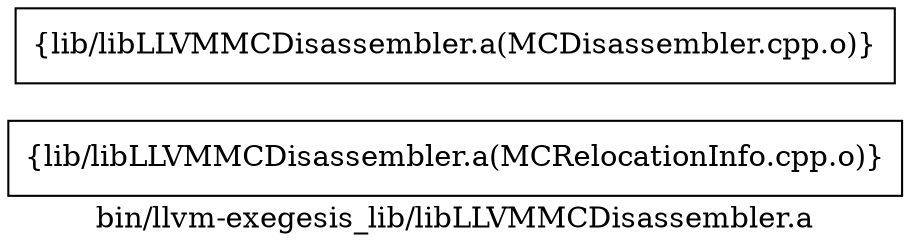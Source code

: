 digraph "bin/llvm-exegesis_lib/libLLVMMCDisassembler.a" {
	label="bin/llvm-exegesis_lib/libLLVMMCDisassembler.a";
	rankdir=LR;

	Node0x55b45cbb7dc8 [shape=record,shape=box,group=0,label="{lib/libLLVMMCDisassembler.a(MCRelocationInfo.cpp.o)}"];
	Node0x55b45cbb6e78 [shape=record,shape=box,group=0,label="{lib/libLLVMMCDisassembler.a(MCDisassembler.cpp.o)}"];
}
